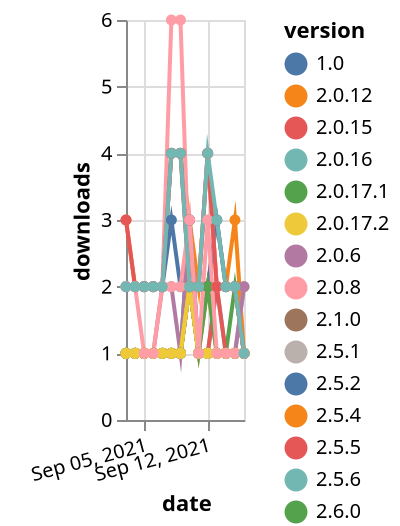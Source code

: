 {"$schema": "https://vega.github.io/schema/vega-lite/v5.json", "description": "A simple bar chart with embedded data.", "data": {"values": [{"date": "2021-09-03", "total": 2513, "delta": 3, "version": "2.0.12"}, {"date": "2021-09-04", "total": 2515, "delta": 2, "version": "2.0.12"}, {"date": "2021-09-05", "total": 2517, "delta": 2, "version": "2.0.12"}, {"date": "2021-09-06", "total": 2519, "delta": 2, "version": "2.0.12"}, {"date": "2021-09-07", "total": 2521, "delta": 2, "version": "2.0.12"}, {"date": "2021-09-08", "total": 2525, "delta": 4, "version": "2.0.12"}, {"date": "2021-09-09", "total": 2529, "delta": 4, "version": "2.0.12"}, {"date": "2021-09-10", "total": 2532, "delta": 3, "version": "2.0.12"}, {"date": "2021-09-11", "total": 2534, "delta": 2, "version": "2.0.12"}, {"date": "2021-09-12", "total": 2538, "delta": 4, "version": "2.0.12"}, {"date": "2021-09-13", "total": 2540, "delta": 2, "version": "2.0.12"}, {"date": "2021-09-14", "total": 2542, "delta": 2, "version": "2.0.12"}, {"date": "2021-09-15", "total": 2545, "delta": 3, "version": "2.0.12"}, {"date": "2021-09-16", "total": 2546, "delta": 1, "version": "2.0.12"}, {"date": "2021-09-03", "total": 190, "delta": 1, "version": "2.5.6"}, {"date": "2021-09-04", "total": 191, "delta": 1, "version": "2.5.6"}, {"date": "2021-09-05", "total": 192, "delta": 1, "version": "2.5.6"}, {"date": "2021-09-06", "total": 193, "delta": 1, "version": "2.5.6"}, {"date": "2021-09-07", "total": 194, "delta": 1, "version": "2.5.6"}, {"date": "2021-09-08", "total": 195, "delta": 1, "version": "2.5.6"}, {"date": "2021-09-09", "total": 196, "delta": 1, "version": "2.5.6"}, {"date": "2021-09-10", "total": 198, "delta": 2, "version": "2.5.6"}, {"date": "2021-09-11", "total": 199, "delta": 1, "version": "2.5.6"}, {"date": "2021-09-12", "total": 200, "delta": 1, "version": "2.5.6"}, {"date": "2021-09-13", "total": 202, "delta": 2, "version": "2.5.6"}, {"date": "2021-09-14", "total": 203, "delta": 1, "version": "2.5.6"}, {"date": "2021-09-15", "total": 204, "delta": 1, "version": "2.5.6"}, {"date": "2021-09-16", "total": 205, "delta": 1, "version": "2.5.6"}, {"date": "2021-09-03", "total": 152, "delta": 1, "version": "2.5.1"}, {"date": "2021-09-04", "total": 153, "delta": 1, "version": "2.5.1"}, {"date": "2021-09-05", "total": 154, "delta": 1, "version": "2.5.1"}, {"date": "2021-09-06", "total": 155, "delta": 1, "version": "2.5.1"}, {"date": "2021-09-07", "total": 156, "delta": 1, "version": "2.5.1"}, {"date": "2021-09-08", "total": 157, "delta": 1, "version": "2.5.1"}, {"date": "2021-09-09", "total": 158, "delta": 1, "version": "2.5.1"}, {"date": "2021-09-10", "total": 160, "delta": 2, "version": "2.5.1"}, {"date": "2021-09-11", "total": 161, "delta": 1, "version": "2.5.1"}, {"date": "2021-09-12", "total": 162, "delta": 1, "version": "2.5.1"}, {"date": "2021-09-13", "total": 163, "delta": 1, "version": "2.5.1"}, {"date": "2021-09-14", "total": 164, "delta": 1, "version": "2.5.1"}, {"date": "2021-09-15", "total": 165, "delta": 1, "version": "2.5.1"}, {"date": "2021-09-16", "total": 167, "delta": 2, "version": "2.5.1"}, {"date": "2021-09-03", "total": 148, "delta": 1, "version": "2.5.2"}, {"date": "2021-09-04", "total": 149, "delta": 1, "version": "2.5.2"}, {"date": "2021-09-05", "total": 150, "delta": 1, "version": "2.5.2"}, {"date": "2021-09-06", "total": 151, "delta": 1, "version": "2.5.2"}, {"date": "2021-09-07", "total": 152, "delta": 1, "version": "2.5.2"}, {"date": "2021-09-08", "total": 153, "delta": 1, "version": "2.5.2"}, {"date": "2021-09-09", "total": 154, "delta": 1, "version": "2.5.2"}, {"date": "2021-09-10", "total": 157, "delta": 3, "version": "2.5.2"}, {"date": "2021-09-11", "total": 158, "delta": 1, "version": "2.5.2"}, {"date": "2021-09-12", "total": 159, "delta": 1, "version": "2.5.2"}, {"date": "2021-09-13", "total": 160, "delta": 1, "version": "2.5.2"}, {"date": "2021-09-14", "total": 161, "delta": 1, "version": "2.5.2"}, {"date": "2021-09-15", "total": 162, "delta": 1, "version": "2.5.2"}, {"date": "2021-09-16", "total": 163, "delta": 1, "version": "2.5.2"}, {"date": "2021-09-03", "total": 174, "delta": 1, "version": "2.6.0"}, {"date": "2021-09-04", "total": 175, "delta": 1, "version": "2.6.0"}, {"date": "2021-09-05", "total": 176, "delta": 1, "version": "2.6.0"}, {"date": "2021-09-06", "total": 177, "delta": 1, "version": "2.6.0"}, {"date": "2021-09-07", "total": 178, "delta": 1, "version": "2.6.0"}, {"date": "2021-09-08", "total": 179, "delta": 1, "version": "2.6.0"}, {"date": "2021-09-09", "total": 180, "delta": 1, "version": "2.6.0"}, {"date": "2021-09-10", "total": 182, "delta": 2, "version": "2.6.0"}, {"date": "2021-09-11", "total": 183, "delta": 1, "version": "2.6.0"}, {"date": "2021-09-12", "total": 184, "delta": 1, "version": "2.6.0"}, {"date": "2021-09-13", "total": 185, "delta": 1, "version": "2.6.0"}, {"date": "2021-09-14", "total": 186, "delta": 1, "version": "2.6.0"}, {"date": "2021-09-15", "total": 188, "delta": 2, "version": "2.6.0"}, {"date": "2021-09-16", "total": 189, "delta": 1, "version": "2.6.0"}, {"date": "2021-09-03", "total": 154, "delta": 1, "version": "2.5.4"}, {"date": "2021-09-04", "total": 155, "delta": 1, "version": "2.5.4"}, {"date": "2021-09-05", "total": 156, "delta": 1, "version": "2.5.4"}, {"date": "2021-09-06", "total": 157, "delta": 1, "version": "2.5.4"}, {"date": "2021-09-07", "total": 158, "delta": 1, "version": "2.5.4"}, {"date": "2021-09-08", "total": 159, "delta": 1, "version": "2.5.4"}, {"date": "2021-09-09", "total": 160, "delta": 1, "version": "2.5.4"}, {"date": "2021-09-10", "total": 162, "delta": 2, "version": "2.5.4"}, {"date": "2021-09-11", "total": 163, "delta": 1, "version": "2.5.4"}, {"date": "2021-09-12", "total": 165, "delta": 2, "version": "2.5.4"}, {"date": "2021-09-13", "total": 166, "delta": 1, "version": "2.5.4"}, {"date": "2021-09-14", "total": 167, "delta": 1, "version": "2.5.4"}, {"date": "2021-09-15", "total": 168, "delta": 1, "version": "2.5.4"}, {"date": "2021-09-16", "total": 169, "delta": 1, "version": "2.5.4"}, {"date": "2021-09-03", "total": 2535, "delta": 2, "version": "2.0.6"}, {"date": "2021-09-04", "total": 2537, "delta": 2, "version": "2.0.6"}, {"date": "2021-09-05", "total": 2539, "delta": 2, "version": "2.0.6"}, {"date": "2021-09-06", "total": 2541, "delta": 2, "version": "2.0.6"}, {"date": "2021-09-07", "total": 2543, "delta": 2, "version": "2.0.6"}, {"date": "2021-09-08", "total": 2547, "delta": 4, "version": "2.0.6"}, {"date": "2021-09-09", "total": 2551, "delta": 4, "version": "2.0.6"}, {"date": "2021-09-10", "total": 2553, "delta": 2, "version": "2.0.6"}, {"date": "2021-09-11", "total": 2555, "delta": 2, "version": "2.0.6"}, {"date": "2021-09-12", "total": 2557, "delta": 2, "version": "2.0.6"}, {"date": "2021-09-13", "total": 2560, "delta": 3, "version": "2.0.6"}, {"date": "2021-09-14", "total": 2562, "delta": 2, "version": "2.0.6"}, {"date": "2021-09-15", "total": 2564, "delta": 2, "version": "2.0.6"}, {"date": "2021-09-16", "total": 2565, "delta": 1, "version": "2.0.6"}, {"date": "2021-09-03", "total": 179, "delta": 1, "version": "2.5.5"}, {"date": "2021-09-04", "total": 180, "delta": 1, "version": "2.5.5"}, {"date": "2021-09-05", "total": 181, "delta": 1, "version": "2.5.5"}, {"date": "2021-09-06", "total": 182, "delta": 1, "version": "2.5.5"}, {"date": "2021-09-07", "total": 183, "delta": 1, "version": "2.5.5"}, {"date": "2021-09-08", "total": 184, "delta": 1, "version": "2.5.5"}, {"date": "2021-09-09", "total": 185, "delta": 1, "version": "2.5.5"}, {"date": "2021-09-10", "total": 187, "delta": 2, "version": "2.5.5"}, {"date": "2021-09-11", "total": 188, "delta": 1, "version": "2.5.5"}, {"date": "2021-09-12", "total": 189, "delta": 1, "version": "2.5.5"}, {"date": "2021-09-13", "total": 191, "delta": 2, "version": "2.5.5"}, {"date": "2021-09-14", "total": 192, "delta": 1, "version": "2.5.5"}, {"date": "2021-09-15", "total": 193, "delta": 1, "version": "2.5.5"}, {"date": "2021-09-16", "total": 194, "delta": 1, "version": "2.5.5"}, {"date": "2021-09-03", "total": 244, "delta": 1, "version": "2.8.4"}, {"date": "2021-09-04", "total": 245, "delta": 1, "version": "2.8.4"}, {"date": "2021-09-05", "total": 246, "delta": 1, "version": "2.8.4"}, {"date": "2021-09-06", "total": 247, "delta": 1, "version": "2.8.4"}, {"date": "2021-09-07", "total": 249, "delta": 2, "version": "2.8.4"}, {"date": "2021-09-08", "total": 251, "delta": 2, "version": "2.8.4"}, {"date": "2021-09-09", "total": 252, "delta": 1, "version": "2.8.4"}, {"date": "2021-09-10", "total": 255, "delta": 3, "version": "2.8.4"}, {"date": "2021-09-11", "total": 256, "delta": 1, "version": "2.8.4"}, {"date": "2021-09-12", "total": 257, "delta": 1, "version": "2.8.4"}, {"date": "2021-09-13", "total": 258, "delta": 1, "version": "2.8.4"}, {"date": "2021-09-14", "total": 259, "delta": 1, "version": "2.8.4"}, {"date": "2021-09-15", "total": 260, "delta": 1, "version": "2.8.4"}, {"date": "2021-09-16", "total": 262, "delta": 2, "version": "2.8.4"}, {"date": "2021-09-03", "total": 2570, "delta": 2, "version": "1.0"}, {"date": "2021-09-04", "total": 2572, "delta": 2, "version": "1.0"}, {"date": "2021-09-05", "total": 2574, "delta": 2, "version": "1.0"}, {"date": "2021-09-06", "total": 2576, "delta": 2, "version": "1.0"}, {"date": "2021-09-07", "total": 2578, "delta": 2, "version": "1.0"}, {"date": "2021-09-08", "total": 2581, "delta": 3, "version": "1.0"}, {"date": "2021-09-09", "total": 2583, "delta": 2, "version": "1.0"}, {"date": "2021-09-10", "total": 2585, "delta": 2, "version": "1.0"}, {"date": "2021-09-11", "total": 2587, "delta": 2, "version": "1.0"}, {"date": "2021-09-12", "total": 2589, "delta": 2, "version": "1.0"}, {"date": "2021-09-13", "total": 2592, "delta": 3, "version": "1.0"}, {"date": "2021-09-14", "total": 2594, "delta": 2, "version": "1.0"}, {"date": "2021-09-15", "total": 2596, "delta": 2, "version": "1.0"}, {"date": "2021-09-16", "total": 2597, "delta": 1, "version": "1.0"}, {"date": "2021-09-03", "total": 258, "delta": 1, "version": "2.1.0"}, {"date": "2021-09-04", "total": 259, "delta": 1, "version": "2.1.0"}, {"date": "2021-09-05", "total": 260, "delta": 1, "version": "2.1.0"}, {"date": "2021-09-06", "total": 261, "delta": 1, "version": "2.1.0"}, {"date": "2021-09-07", "total": 262, "delta": 1, "version": "2.1.0"}, {"date": "2021-09-08", "total": 263, "delta": 1, "version": "2.1.0"}, {"date": "2021-09-09", "total": 264, "delta": 1, "version": "2.1.0"}, {"date": "2021-09-10", "total": 266, "delta": 2, "version": "2.1.0"}, {"date": "2021-09-11", "total": 267, "delta": 1, "version": "2.1.0"}, {"date": "2021-09-12", "total": 268, "delta": 1, "version": "2.1.0"}, {"date": "2021-09-13", "total": 269, "delta": 1, "version": "2.1.0"}, {"date": "2021-09-14", "total": 270, "delta": 1, "version": "2.1.0"}, {"date": "2021-09-15", "total": 271, "delta": 1, "version": "2.1.0"}, {"date": "2021-09-16", "total": 272, "delta": 1, "version": "2.1.0"}, {"date": "2021-09-03", "total": 203, "delta": 1, "version": "2.0.17.1"}, {"date": "2021-09-04", "total": 204, "delta": 1, "version": "2.0.17.1"}, {"date": "2021-09-05", "total": 205, "delta": 1, "version": "2.0.17.1"}, {"date": "2021-09-06", "total": 206, "delta": 1, "version": "2.0.17.1"}, {"date": "2021-09-07", "total": 207, "delta": 1, "version": "2.0.17.1"}, {"date": "2021-09-08", "total": 208, "delta": 1, "version": "2.0.17.1"}, {"date": "2021-09-09", "total": 209, "delta": 1, "version": "2.0.17.1"}, {"date": "2021-09-10", "total": 211, "delta": 2, "version": "2.0.17.1"}, {"date": "2021-09-11", "total": 212, "delta": 1, "version": "2.0.17.1"}, {"date": "2021-09-12", "total": 214, "delta": 2, "version": "2.0.17.1"}, {"date": "2021-09-13", "total": 215, "delta": 1, "version": "2.0.17.1"}, {"date": "2021-09-14", "total": 216, "delta": 1, "version": "2.0.17.1"}, {"date": "2021-09-15", "total": 217, "delta": 1, "version": "2.0.17.1"}, {"date": "2021-09-16", "total": 218, "delta": 1, "version": "2.0.17.1"}, {"date": "2021-09-03", "total": 2979, "delta": 2, "version": "2.0.8"}, {"date": "2021-09-04", "total": 2981, "delta": 2, "version": "2.0.8"}, {"date": "2021-09-05", "total": 2983, "delta": 2, "version": "2.0.8"}, {"date": "2021-09-06", "total": 2985, "delta": 2, "version": "2.0.8"}, {"date": "2021-09-07", "total": 2987, "delta": 2, "version": "2.0.8"}, {"date": "2021-09-08", "total": 2993, "delta": 6, "version": "2.0.8"}, {"date": "2021-09-09", "total": 2999, "delta": 6, "version": "2.0.8"}, {"date": "2021-09-10", "total": 3001, "delta": 2, "version": "2.0.8"}, {"date": "2021-09-11", "total": 3003, "delta": 2, "version": "2.0.8"}, {"date": "2021-09-12", "total": 3007, "delta": 4, "version": "2.0.8"}, {"date": "2021-09-13", "total": 3009, "delta": 2, "version": "2.0.8"}, {"date": "2021-09-14", "total": 3011, "delta": 2, "version": "2.0.8"}, {"date": "2021-09-15", "total": 3013, "delta": 2, "version": "2.0.8"}, {"date": "2021-09-16", "total": 3014, "delta": 1, "version": "2.0.8"}, {"date": "2021-09-03", "total": 182, "delta": 1, "version": "2.7.0"}, {"date": "2021-09-04", "total": 183, "delta": 1, "version": "2.7.0"}, {"date": "2021-09-05", "total": 184, "delta": 1, "version": "2.7.0"}, {"date": "2021-09-06", "total": 185, "delta": 1, "version": "2.7.0"}, {"date": "2021-09-07", "total": 186, "delta": 1, "version": "2.7.0"}, {"date": "2021-09-08", "total": 187, "delta": 1, "version": "2.7.0"}, {"date": "2021-09-09", "total": 188, "delta": 1, "version": "2.7.0"}, {"date": "2021-09-10", "total": 190, "delta": 2, "version": "2.7.0"}, {"date": "2021-09-11", "total": 191, "delta": 1, "version": "2.7.0"}, {"date": "2021-09-12", "total": 192, "delta": 1, "version": "2.7.0"}, {"date": "2021-09-13", "total": 193, "delta": 1, "version": "2.7.0"}, {"date": "2021-09-14", "total": 194, "delta": 1, "version": "2.7.0"}, {"date": "2021-09-15", "total": 195, "delta": 1, "version": "2.7.0"}, {"date": "2021-09-16", "total": 196, "delta": 1, "version": "2.7.0"}, {"date": "2021-09-03", "total": 208, "delta": 1, "version": "2.0.17.2"}, {"date": "2021-09-04", "total": 209, "delta": 1, "version": "2.0.17.2"}, {"date": "2021-09-05", "total": 210, "delta": 1, "version": "2.0.17.2"}, {"date": "2021-09-06", "total": 211, "delta": 1, "version": "2.0.17.2"}, {"date": "2021-09-07", "total": 212, "delta": 1, "version": "2.0.17.2"}, {"date": "2021-09-08", "total": 213, "delta": 1, "version": "2.0.17.2"}, {"date": "2021-09-09", "total": 214, "delta": 1, "version": "2.0.17.2"}, {"date": "2021-09-10", "total": 216, "delta": 2, "version": "2.0.17.2"}, {"date": "2021-09-11", "total": 217, "delta": 1, "version": "2.0.17.2"}, {"date": "2021-09-12", "total": 218, "delta": 1, "version": "2.0.17.2"}, {"date": "2021-09-13", "total": 219, "delta": 1, "version": "2.0.17.2"}, {"date": "2021-09-14", "total": 220, "delta": 1, "version": "2.0.17.2"}, {"date": "2021-09-15", "total": 221, "delta": 1, "version": "2.0.17.2"}, {"date": "2021-09-16", "total": 222, "delta": 1, "version": "2.0.17.2"}, {"date": "2021-09-03", "total": 2445, "delta": 3, "version": "2.0.15"}, {"date": "2021-09-04", "total": 2447, "delta": 2, "version": "2.0.15"}, {"date": "2021-09-05", "total": 2449, "delta": 2, "version": "2.0.15"}, {"date": "2021-09-06", "total": 2451, "delta": 2, "version": "2.0.15"}, {"date": "2021-09-07", "total": 2453, "delta": 2, "version": "2.0.15"}, {"date": "2021-09-08", "total": 2457, "delta": 4, "version": "2.0.15"}, {"date": "2021-09-09", "total": 2461, "delta": 4, "version": "2.0.15"}, {"date": "2021-09-10", "total": 2463, "delta": 2, "version": "2.0.15"}, {"date": "2021-09-11", "total": 2465, "delta": 2, "version": "2.0.15"}, {"date": "2021-09-12", "total": 2469, "delta": 4, "version": "2.0.15"}, {"date": "2021-09-13", "total": 2471, "delta": 2, "version": "2.0.15"}, {"date": "2021-09-14", "total": 2473, "delta": 2, "version": "2.0.15"}, {"date": "2021-09-15", "total": 2475, "delta": 2, "version": "2.0.15"}, {"date": "2021-09-16", "total": 2476, "delta": 1, "version": "2.0.15"}, {"date": "2021-09-03", "total": 97, "delta": 2, "version": "2.8.5"}, {"date": "2021-09-04", "total": 99, "delta": 2, "version": "2.8.5"}, {"date": "2021-09-05", "total": 100, "delta": 1, "version": "2.8.5"}, {"date": "2021-09-06", "total": 101, "delta": 1, "version": "2.8.5"}, {"date": "2021-09-07", "total": 103, "delta": 2, "version": "2.8.5"}, {"date": "2021-09-08", "total": 105, "delta": 2, "version": "2.8.5"}, {"date": "2021-09-09", "total": 107, "delta": 2, "version": "2.8.5"}, {"date": "2021-09-10", "total": 110, "delta": 3, "version": "2.8.5"}, {"date": "2021-09-11", "total": 111, "delta": 1, "version": "2.8.5"}, {"date": "2021-09-12", "total": 114, "delta": 3, "version": "2.8.5"}, {"date": "2021-09-13", "total": 115, "delta": 1, "version": "2.8.5"}, {"date": "2021-09-14", "total": 116, "delta": 1, "version": "2.8.5"}, {"date": "2021-09-15", "total": 117, "delta": 1, "version": "2.8.5"}, {"date": "2021-09-16", "total": 118, "delta": 1, "version": "2.8.5"}, {"date": "2021-09-03", "total": 2507, "delta": 2, "version": "2.0.16"}, {"date": "2021-09-04", "total": 2509, "delta": 2, "version": "2.0.16"}, {"date": "2021-09-05", "total": 2511, "delta": 2, "version": "2.0.16"}, {"date": "2021-09-06", "total": 2513, "delta": 2, "version": "2.0.16"}, {"date": "2021-09-07", "total": 2515, "delta": 2, "version": "2.0.16"}, {"date": "2021-09-08", "total": 2519, "delta": 4, "version": "2.0.16"}, {"date": "2021-09-09", "total": 2523, "delta": 4, "version": "2.0.16"}, {"date": "2021-09-10", "total": 2525, "delta": 2, "version": "2.0.16"}, {"date": "2021-09-11", "total": 2527, "delta": 2, "version": "2.0.16"}, {"date": "2021-09-12", "total": 2531, "delta": 4, "version": "2.0.16"}, {"date": "2021-09-13", "total": 2534, "delta": 3, "version": "2.0.16"}, {"date": "2021-09-14", "total": 2536, "delta": 2, "version": "2.0.16"}, {"date": "2021-09-15", "total": 2538, "delta": 2, "version": "2.0.16"}, {"date": "2021-09-16", "total": 2539, "delta": 1, "version": "2.0.16"}]}, "width": "container", "mark": {"type": "line", "point": {"filled": true}}, "encoding": {"x": {"field": "date", "type": "temporal", "timeUnit": "yearmonthdate", "title": "date", "axis": {"labelAngle": -15}}, "y": {"field": "delta", "type": "quantitative", "title": "downloads"}, "color": {"field": "version", "type": "nominal"}, "tooltip": {"field": "delta"}}}